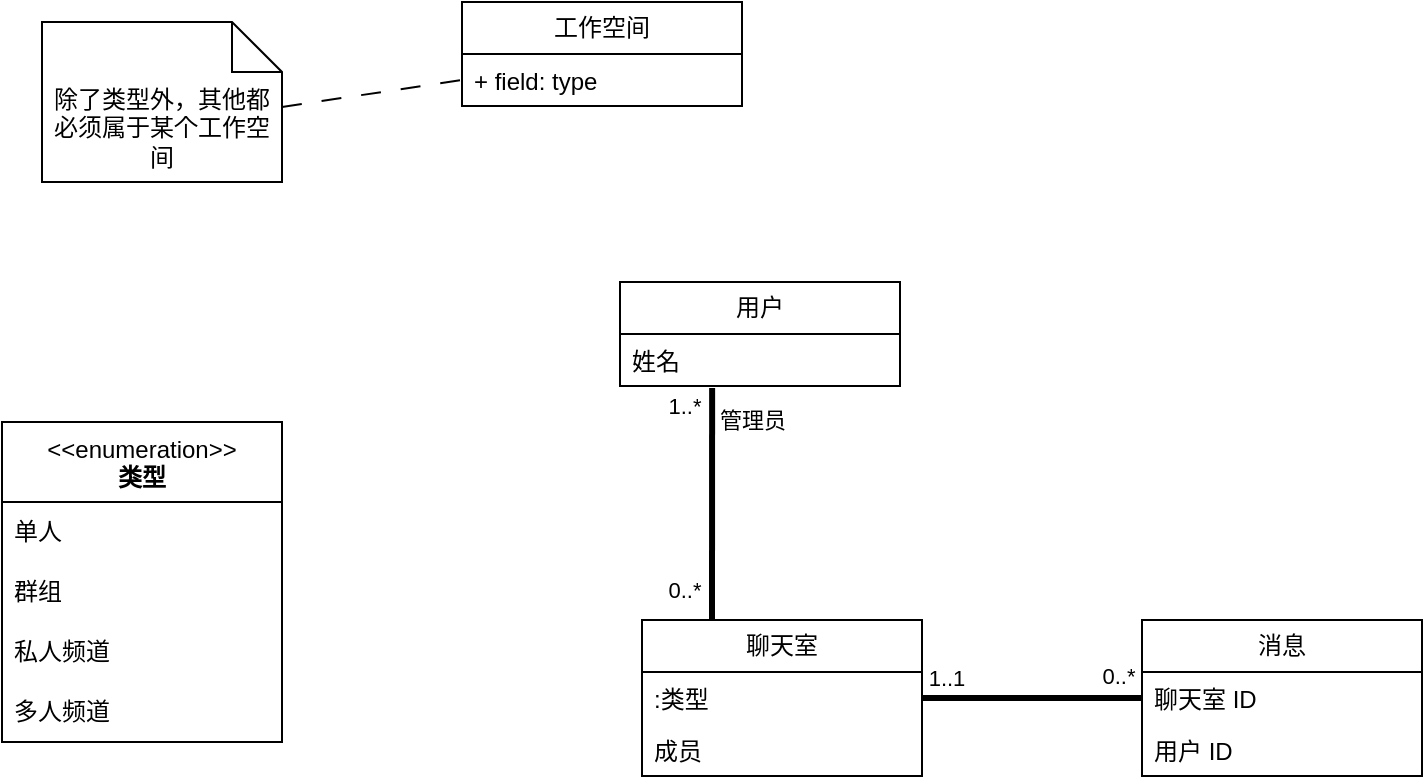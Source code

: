 <mxfile version="24.7.17">
  <diagram name="第 1 页" id="fmgK1iZ8h7V2Fk6c6cN7">
    <mxGraphModel dx="1121" dy="624" grid="1" gridSize="10" guides="1" tooltips="1" connect="1" arrows="1" fold="1" page="1" pageScale="1" pageWidth="1920" pageHeight="1200" math="0" shadow="0">
      <root>
        <mxCell id="0" />
        <mxCell id="1" parent="0" />
        <mxCell id="XDgvkcOe5QFC_7SKI6ll-1" value="工作空间" style="swimlane;fontStyle=0;childLayout=stackLayout;horizontal=1;startSize=26;fillColor=none;horizontalStack=0;resizeParent=1;resizeParentMax=0;resizeLast=0;collapsible=1;marginBottom=0;whiteSpace=wrap;html=1;" vertex="1" parent="1">
          <mxGeometry x="480" y="270" width="140" height="52" as="geometry" />
        </mxCell>
        <mxCell id="XDgvkcOe5QFC_7SKI6ll-2" value="+ field: type" style="text;strokeColor=none;fillColor=none;align=left;verticalAlign=top;spacingLeft=4;spacingRight=4;overflow=hidden;rotatable=0;points=[[0,0.5],[1,0.5]];portConstraint=eastwest;whiteSpace=wrap;html=1;" vertex="1" parent="XDgvkcOe5QFC_7SKI6ll-1">
          <mxGeometry y="26" width="140" height="26" as="geometry" />
        </mxCell>
        <mxCell id="XDgvkcOe5QFC_7SKI6ll-5" value="用户" style="swimlane;fontStyle=0;childLayout=stackLayout;horizontal=1;startSize=26;fillColor=none;horizontalStack=0;resizeParent=1;resizeParentMax=0;resizeLast=0;collapsible=1;marginBottom=0;whiteSpace=wrap;html=1;" vertex="1" parent="1">
          <mxGeometry x="559" y="410" width="140" height="52" as="geometry" />
        </mxCell>
        <mxCell id="XDgvkcOe5QFC_7SKI6ll-6" value="姓名" style="text;strokeColor=none;fillColor=none;align=left;verticalAlign=top;spacingLeft=4;spacingRight=4;overflow=hidden;rotatable=0;points=[[0,0.5],[1,0.5]];portConstraint=eastwest;whiteSpace=wrap;html=1;" vertex="1" parent="XDgvkcOe5QFC_7SKI6ll-5">
          <mxGeometry y="26" width="140" height="26" as="geometry" />
        </mxCell>
        <mxCell id="XDgvkcOe5QFC_7SKI6ll-9" value="聊天室" style="swimlane;fontStyle=0;childLayout=stackLayout;horizontal=1;startSize=26;fillColor=none;horizontalStack=0;resizeParent=1;resizeParentMax=0;resizeLast=0;collapsible=1;marginBottom=0;whiteSpace=wrap;html=1;" vertex="1" parent="1">
          <mxGeometry x="570" y="579" width="140" height="78" as="geometry" />
        </mxCell>
        <mxCell id="XDgvkcOe5QFC_7SKI6ll-46" value=":类型" style="text;strokeColor=none;fillColor=none;align=left;verticalAlign=top;spacingLeft=4;spacingRight=4;overflow=hidden;rotatable=0;points=[[0,0.5],[1,0.5]];portConstraint=eastwest;whiteSpace=wrap;html=1;" vertex="1" parent="XDgvkcOe5QFC_7SKI6ll-9">
          <mxGeometry y="26" width="140" height="26" as="geometry" />
        </mxCell>
        <mxCell id="XDgvkcOe5QFC_7SKI6ll-10" value="成员" style="text;strokeColor=none;fillColor=none;align=left;verticalAlign=top;spacingLeft=4;spacingRight=4;overflow=hidden;rotatable=0;points=[[0,0.5],[1,0.5]];portConstraint=eastwest;whiteSpace=wrap;html=1;" vertex="1" parent="XDgvkcOe5QFC_7SKI6ll-9">
          <mxGeometry y="52" width="140" height="26" as="geometry" />
        </mxCell>
        <mxCell id="XDgvkcOe5QFC_7SKI6ll-13" value="消息" style="swimlane;fontStyle=0;childLayout=stackLayout;horizontal=1;startSize=26;fillColor=none;horizontalStack=0;resizeParent=1;resizeParentMax=0;resizeLast=0;collapsible=1;marginBottom=0;whiteSpace=wrap;html=1;" vertex="1" parent="1">
          <mxGeometry x="820" y="579" width="140" height="78" as="geometry" />
        </mxCell>
        <mxCell id="XDgvkcOe5QFC_7SKI6ll-14" value="聊天室 ID" style="text;strokeColor=none;fillColor=none;align=left;verticalAlign=top;spacingLeft=4;spacingRight=4;overflow=hidden;rotatable=0;points=[[0,0.5],[1,0.5]];portConstraint=eastwest;whiteSpace=wrap;html=1;" vertex="1" parent="XDgvkcOe5QFC_7SKI6ll-13">
          <mxGeometry y="26" width="140" height="26" as="geometry" />
        </mxCell>
        <mxCell id="XDgvkcOe5QFC_7SKI6ll-43" value="用户 ID" style="text;strokeColor=none;fillColor=none;align=left;verticalAlign=top;spacingLeft=4;spacingRight=4;overflow=hidden;rotatable=0;points=[[0,0.5],[1,0.5]];portConstraint=eastwest;whiteSpace=wrap;html=1;" vertex="1" parent="XDgvkcOe5QFC_7SKI6ll-13">
          <mxGeometry y="52" width="140" height="26" as="geometry" />
        </mxCell>
        <mxCell id="XDgvkcOe5QFC_7SKI6ll-17" value="&amp;lt;&amp;lt;enumeration&amp;gt;&amp;gt;&lt;br&gt;&lt;b&gt;类型&lt;/b&gt;" style="swimlane;fontStyle=0;align=center;verticalAlign=top;childLayout=stackLayout;horizontal=1;startSize=40;horizontalStack=0;resizeParent=1;resizeParentMax=0;resizeLast=0;collapsible=0;marginBottom=0;html=1;whiteSpace=wrap;" vertex="1" parent="1">
          <mxGeometry x="250" y="480" width="140" height="160" as="geometry" />
        </mxCell>
        <mxCell id="XDgvkcOe5QFC_7SKI6ll-18" value="单人" style="text;html=1;strokeColor=none;fillColor=none;align=left;verticalAlign=middle;spacingLeft=4;spacingRight=4;overflow=hidden;rotatable=0;points=[[0,0.5],[1,0.5]];portConstraint=eastwest;whiteSpace=wrap;" vertex="1" parent="XDgvkcOe5QFC_7SKI6ll-17">
          <mxGeometry y="40" width="140" height="30" as="geometry" />
        </mxCell>
        <mxCell id="XDgvkcOe5QFC_7SKI6ll-19" value="群组" style="text;html=1;strokeColor=none;fillColor=none;align=left;verticalAlign=middle;spacingLeft=4;spacingRight=4;overflow=hidden;rotatable=0;points=[[0,0.5],[1,0.5]];portConstraint=eastwest;whiteSpace=wrap;" vertex="1" parent="XDgvkcOe5QFC_7SKI6ll-17">
          <mxGeometry y="70" width="140" height="30" as="geometry" />
        </mxCell>
        <mxCell id="XDgvkcOe5QFC_7SKI6ll-20" value="私人频道" style="text;html=1;strokeColor=none;fillColor=none;align=left;verticalAlign=middle;spacingLeft=4;spacingRight=4;overflow=hidden;rotatable=0;points=[[0,0.5],[1,0.5]];portConstraint=eastwest;whiteSpace=wrap;" vertex="1" parent="XDgvkcOe5QFC_7SKI6ll-17">
          <mxGeometry y="100" width="140" height="30" as="geometry" />
        </mxCell>
        <mxCell id="XDgvkcOe5QFC_7SKI6ll-21" value="多人&lt;span style=&quot;background-color: initial;&quot;&gt;频道&lt;/span&gt;" style="text;html=1;strokeColor=none;fillColor=none;align=left;verticalAlign=middle;spacingLeft=4;spacingRight=4;overflow=hidden;rotatable=0;points=[[0,0.5],[1,0.5]];portConstraint=eastwest;whiteSpace=wrap;" vertex="1" parent="XDgvkcOe5QFC_7SKI6ll-17">
          <mxGeometry y="130" width="140" height="30" as="geometry" />
        </mxCell>
        <mxCell id="XDgvkcOe5QFC_7SKI6ll-23" value="" style="endArrow=none;startArrow=none;endFill=0;startFill=0;endSize=8;html=1;verticalAlign=bottom;labelBackgroundColor=none;strokeWidth=3;rounded=0;exitX=1;exitY=0.5;exitDx=0;exitDy=0;entryX=0;entryY=0.5;entryDx=0;entryDy=0;" edge="1" parent="1" source="XDgvkcOe5QFC_7SKI6ll-9" target="XDgvkcOe5QFC_7SKI6ll-14">
          <mxGeometry width="160" relative="1" as="geometry">
            <mxPoint x="720" y="695.5" as="sourcePoint" />
            <mxPoint x="880" y="695.5" as="targetPoint" />
          </mxGeometry>
        </mxCell>
        <mxCell id="XDgvkcOe5QFC_7SKI6ll-24" value="1..1" style="edgeLabel;html=1;align=center;verticalAlign=middle;resizable=0;points=[];" vertex="1" connectable="0" parent="XDgvkcOe5QFC_7SKI6ll-23">
          <mxGeometry x="-0.855" y="1" relative="1" as="geometry">
            <mxPoint x="4" y="-9" as="offset" />
          </mxGeometry>
        </mxCell>
        <mxCell id="XDgvkcOe5QFC_7SKI6ll-25" value="0..*" style="edgeLabel;html=1;align=center;verticalAlign=middle;resizable=0;points=[];" vertex="1" connectable="0" parent="XDgvkcOe5QFC_7SKI6ll-23">
          <mxGeometry x="0.809" y="1" relative="1" as="geometry">
            <mxPoint x="-2" y="-10" as="offset" />
          </mxGeometry>
        </mxCell>
        <mxCell id="XDgvkcOe5QFC_7SKI6ll-26" value="除了类型外，其他都必须属于某个工作空间" style="shape=note2;boundedLbl=1;whiteSpace=wrap;html=1;size=25;verticalAlign=top;align=center;" vertex="1" parent="1">
          <mxGeometry x="270" y="280" width="120" height="80" as="geometry" />
        </mxCell>
        <mxCell id="XDgvkcOe5QFC_7SKI6ll-27" value="" style="endArrow=none;startArrow=none;endFill=0;startFill=0;endSize=8;html=1;verticalAlign=bottom;dashed=1;labelBackgroundColor=none;dashPattern=10 10;rounded=0;exitX=0;exitY=0;exitDx=120;exitDy=42.5;exitPerimeter=0;entryX=0;entryY=0.5;entryDx=0;entryDy=0;" edge="1" parent="1" source="XDgvkcOe5QFC_7SKI6ll-26" target="XDgvkcOe5QFC_7SKI6ll-2">
          <mxGeometry x="-0.002" width="160" relative="1" as="geometry">
            <mxPoint x="370" y="390" as="sourcePoint" />
            <mxPoint x="479.58" y="330.606" as="targetPoint" />
            <mxPoint as="offset" />
          </mxGeometry>
        </mxCell>
        <mxCell id="XDgvkcOe5QFC_7SKI6ll-28" value="" style="endArrow=none;startArrow=none;endFill=0;startFill=0;endSize=8;html=1;verticalAlign=bottom;labelBackgroundColor=none;strokeWidth=3;rounded=0;exitX=0.25;exitY=0;exitDx=0;exitDy=0;entryX=0.329;entryY=1.04;entryDx=0;entryDy=0;entryPerimeter=0;" edge="1" parent="1" source="XDgvkcOe5QFC_7SKI6ll-9" target="XDgvkcOe5QFC_7SKI6ll-6">
          <mxGeometry width="160" relative="1" as="geometry">
            <mxPoint x="590" y="580" as="sourcePoint" />
            <mxPoint x="607.04" y="489.456" as="targetPoint" />
          </mxGeometry>
        </mxCell>
        <mxCell id="XDgvkcOe5QFC_7SKI6ll-29" value="0..*" style="edgeLabel;html=1;align=center;verticalAlign=middle;resizable=0;points=[];" vertex="1" connectable="0" parent="XDgvkcOe5QFC_7SKI6ll-28">
          <mxGeometry x="-0.855" y="1" relative="1" as="geometry">
            <mxPoint x="-13" y="-7" as="offset" />
          </mxGeometry>
        </mxCell>
        <mxCell id="XDgvkcOe5QFC_7SKI6ll-30" value="1..*" style="edgeLabel;html=1;align=center;verticalAlign=middle;resizable=0;points=[];" vertex="1" connectable="0" parent="XDgvkcOe5QFC_7SKI6ll-28">
          <mxGeometry x="0.809" y="1" relative="1" as="geometry">
            <mxPoint x="-13" y="-2" as="offset" />
          </mxGeometry>
        </mxCell>
        <mxCell id="XDgvkcOe5QFC_7SKI6ll-31" value="管理员" style="edgeLabel;html=1;align=center;verticalAlign=middle;resizable=0;points=[];" vertex="1" connectable="0" parent="XDgvkcOe5QFC_7SKI6ll-28">
          <mxGeometry x="0.731" y="1" relative="1" as="geometry">
            <mxPoint x="21" as="offset" />
          </mxGeometry>
        </mxCell>
      </root>
    </mxGraphModel>
  </diagram>
</mxfile>
